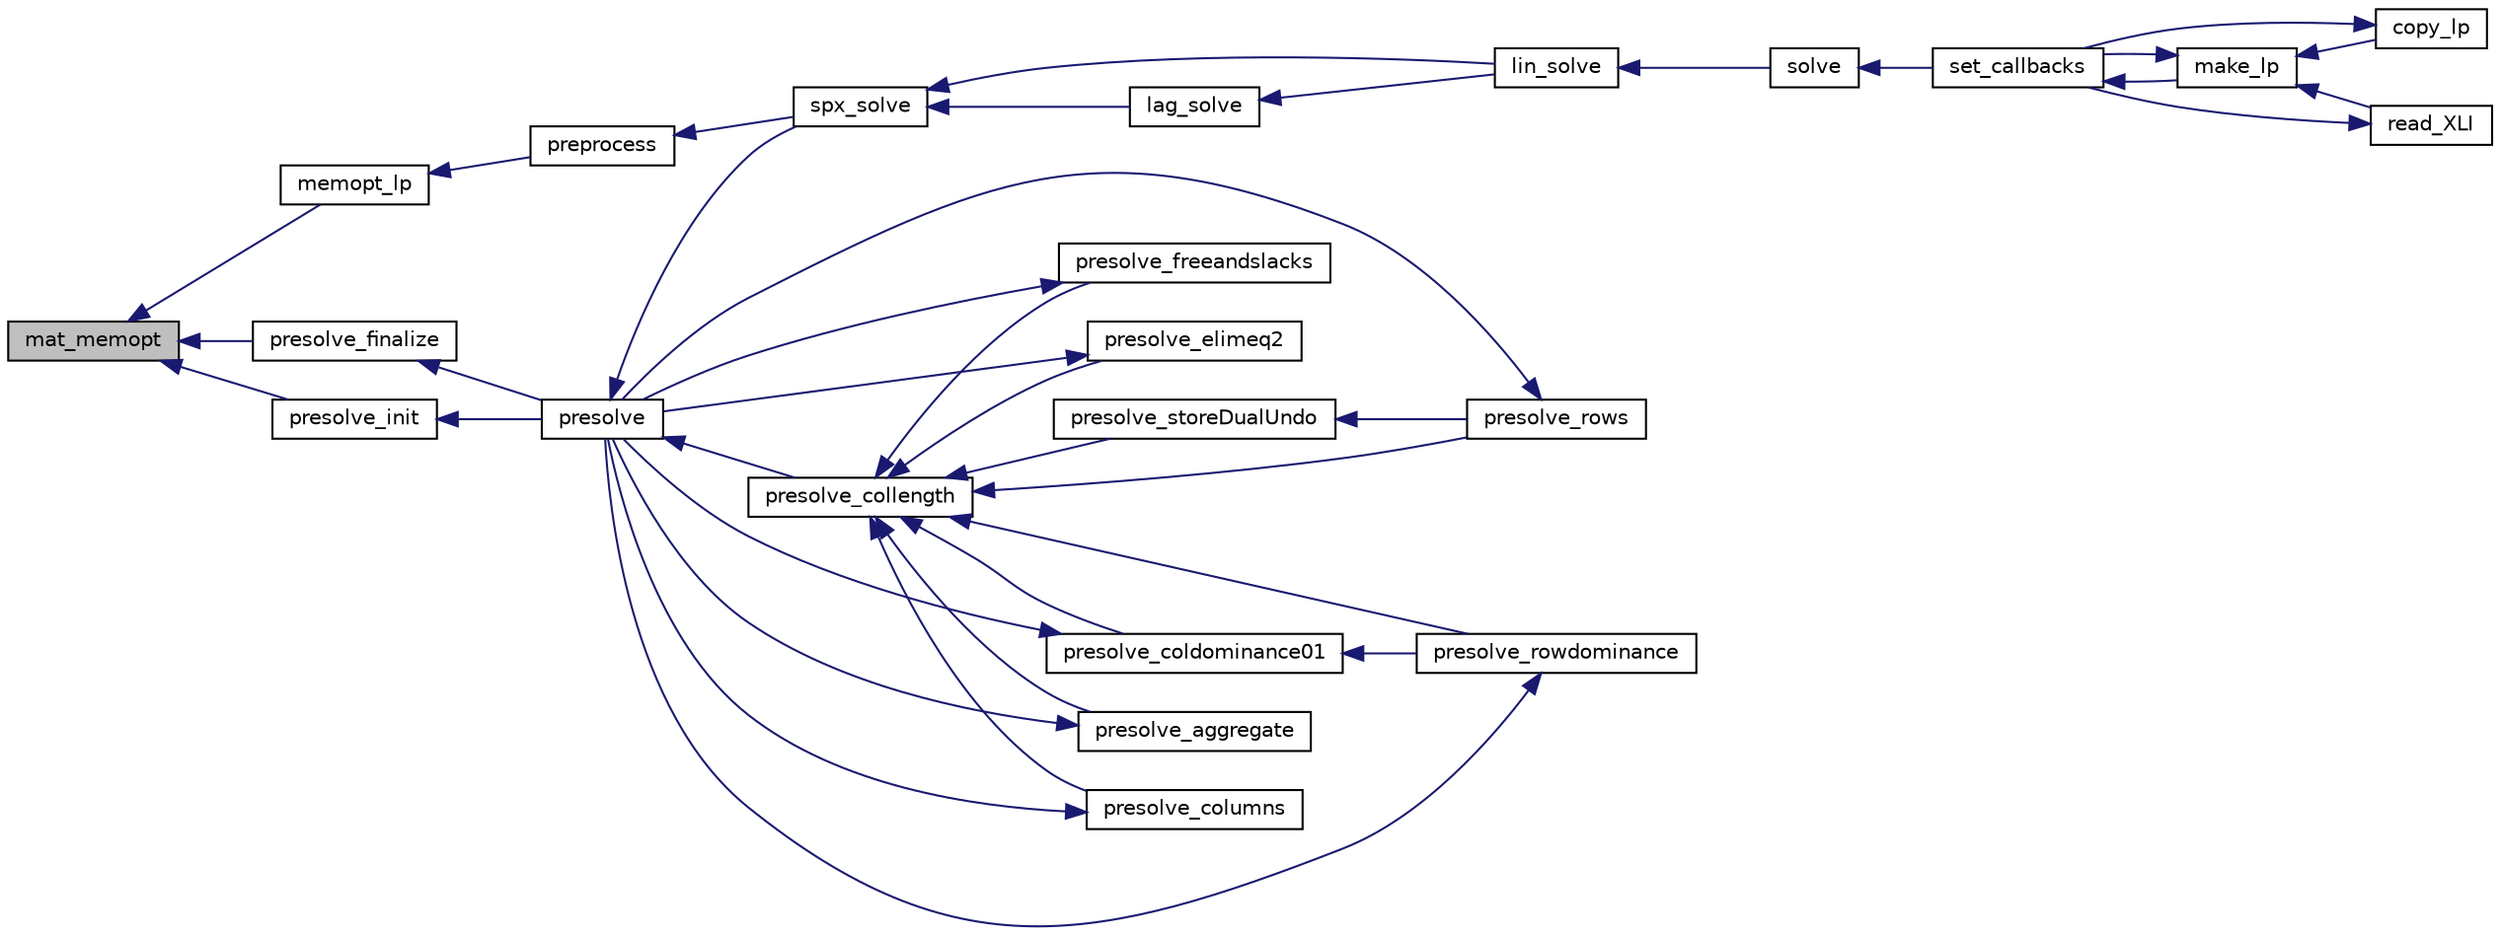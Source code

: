 digraph "mat_memopt"
{
  edge [fontname="Helvetica",fontsize="10",labelfontname="Helvetica",labelfontsize="10"];
  node [fontname="Helvetica",fontsize="10",shape=record];
  rankdir="LR";
  Node1870 [label="mat_memopt",height=0.2,width=0.4,color="black", fillcolor="grey75", style="filled", fontcolor="black"];
  Node1870 -> Node1871 [dir="back",color="midnightblue",fontsize="10",style="solid",fontname="Helvetica"];
  Node1871 [label="memopt_lp",height=0.2,width=0.4,color="black", fillcolor="white", style="filled",URL="$df/df7/lp__lib_8h.html#af9340fa7c8926c39b68325dcef47a2eb"];
  Node1871 -> Node1872 [dir="back",color="midnightblue",fontsize="10",style="solid",fontname="Helvetica"];
  Node1872 [label="preprocess",height=0.2,width=0.4,color="black", fillcolor="white", style="filled",URL="$df/df7/lp__lib_8h.html#a97c637125d89c31df9c86d5b091567be"];
  Node1872 -> Node1873 [dir="back",color="midnightblue",fontsize="10",style="solid",fontname="Helvetica"];
  Node1873 [label="spx_solve",height=0.2,width=0.4,color="black", fillcolor="white", style="filled",URL="$d1/d0a/lp__simplex_8h.html#a3effc8b68c1fb21095e7324d83d0dbf7"];
  Node1873 -> Node1874 [dir="back",color="midnightblue",fontsize="10",style="solid",fontname="Helvetica"];
  Node1874 [label="lag_solve",height=0.2,width=0.4,color="black", fillcolor="white", style="filled",URL="$d1/d0a/lp__simplex_8h.html#a320e9e82c06466267a7cb7844c7767b8"];
  Node1874 -> Node1875 [dir="back",color="midnightblue",fontsize="10",style="solid",fontname="Helvetica"];
  Node1875 [label="lin_solve",height=0.2,width=0.4,color="black", fillcolor="white", style="filled",URL="$d1/d0a/lp__simplex_8h.html#a794b0beb471eb7ece9a694717b65b947"];
  Node1875 -> Node1876 [dir="back",color="midnightblue",fontsize="10",style="solid",fontname="Helvetica"];
  Node1876 [label="solve",height=0.2,width=0.4,color="black", fillcolor="white", style="filled",URL="$df/df7/lp__lib_8h.html#a0f4da3a192397e77e6fe92704d4fad3f"];
  Node1876 -> Node1877 [dir="back",color="midnightblue",fontsize="10",style="solid",fontname="Helvetica"];
  Node1877 [label="set_callbacks",height=0.2,width=0.4,color="black", fillcolor="white", style="filled",URL="$df/df7/lp__lib_8h.html#a929e8acb9704f61e16927c915c15cd07"];
  Node1877 -> Node1878 [dir="back",color="midnightblue",fontsize="10",style="solid",fontname="Helvetica"];
  Node1878 [label="make_lp",height=0.2,width=0.4,color="black", fillcolor="white", style="filled",URL="$df/df7/lp__lib_8h.html#a68a0333d84dd944f67e2a0ec72e346a9"];
  Node1878 -> Node1879 [dir="back",color="midnightblue",fontsize="10",style="solid",fontname="Helvetica"];
  Node1879 [label="copy_lp",height=0.2,width=0.4,color="black", fillcolor="white", style="filled",URL="$df/df7/lp__lib_8h.html#aca83ecdbc200b414db491306f3070ae9"];
  Node1879 -> Node1877 [dir="back",color="midnightblue",fontsize="10",style="solid",fontname="Helvetica"];
  Node1878 -> Node1877 [dir="back",color="midnightblue",fontsize="10",style="solid",fontname="Helvetica"];
  Node1878 -> Node1880 [dir="back",color="midnightblue",fontsize="10",style="solid",fontname="Helvetica"];
  Node1880 [label="read_XLI",height=0.2,width=0.4,color="black", fillcolor="white", style="filled",URL="$df/df7/lp__lib_8h.html#a351dd803960ab0dae2b39f2c65d3a58d"];
  Node1880 -> Node1877 [dir="back",color="midnightblue",fontsize="10",style="solid",fontname="Helvetica"];
  Node1873 -> Node1875 [dir="back",color="midnightblue",fontsize="10",style="solid",fontname="Helvetica"];
  Node1870 -> Node1881 [dir="back",color="midnightblue",fontsize="10",style="solid",fontname="Helvetica"];
  Node1881 [label="presolve_init",height=0.2,width=0.4,color="black", fillcolor="white", style="filled",URL="$da/dae/lp__presolve_8h.html#a854fa4c78231c9e385b30fa1b0b6b89a"];
  Node1881 -> Node1882 [dir="back",color="midnightblue",fontsize="10",style="solid",fontname="Helvetica"];
  Node1882 [label="presolve",height=0.2,width=0.4,color="black", fillcolor="white", style="filled",URL="$da/dae/lp__presolve_8h.html#a63c9f891fb867de51e44d08313fdd585"];
  Node1882 -> Node1883 [dir="back",color="midnightblue",fontsize="10",style="solid",fontname="Helvetica"];
  Node1883 [label="presolve_collength",height=0.2,width=0.4,color="black", fillcolor="white", style="filled",URL="$da/dae/lp__presolve_8h.html#a58b595e285879c5d2996a0a6247d9389"];
  Node1883 -> Node1884 [dir="back",color="midnightblue",fontsize="10",style="solid",fontname="Helvetica"];
  Node1884 [label="presolve_storeDualUndo",height=0.2,width=0.4,color="black", fillcolor="white", style="filled",URL="$d3/da5/lp__presolve_8c.html#a1aba0570d1275e34fbd173aa558c4c14"];
  Node1884 -> Node1885 [dir="back",color="midnightblue",fontsize="10",style="solid",fontname="Helvetica"];
  Node1885 [label="presolve_rows",height=0.2,width=0.4,color="black", fillcolor="white", style="filled",URL="$d3/da5/lp__presolve_8c.html#a93c32e563cfede02af08bd1a3d46bd6d"];
  Node1885 -> Node1882 [dir="back",color="midnightblue",fontsize="10",style="solid",fontname="Helvetica"];
  Node1883 -> Node1886 [dir="back",color="midnightblue",fontsize="10",style="solid",fontname="Helvetica"];
  Node1886 [label="presolve_elimeq2",height=0.2,width=0.4,color="black", fillcolor="white", style="filled",URL="$d3/da5/lp__presolve_8c.html#a7844c56aa332fe22274fffac21b497b8"];
  Node1886 -> Node1882 [dir="back",color="midnightblue",fontsize="10",style="solid",fontname="Helvetica"];
  Node1883 -> Node1887 [dir="back",color="midnightblue",fontsize="10",style="solid",fontname="Helvetica"];
  Node1887 [label="presolve_rowdominance",height=0.2,width=0.4,color="black", fillcolor="white", style="filled",URL="$d3/da5/lp__presolve_8c.html#a7e03acd96990d99539251375f7faff4a"];
  Node1887 -> Node1882 [dir="back",color="midnightblue",fontsize="10",style="solid",fontname="Helvetica"];
  Node1883 -> Node1888 [dir="back",color="midnightblue",fontsize="10",style="solid",fontname="Helvetica"];
  Node1888 [label="presolve_coldominance01",height=0.2,width=0.4,color="black", fillcolor="white", style="filled",URL="$d3/da5/lp__presolve_8c.html#a38ba8dae4e0bbdd4ab2ab77f7d146596"];
  Node1888 -> Node1887 [dir="back",color="midnightblue",fontsize="10",style="solid",fontname="Helvetica"];
  Node1888 -> Node1882 [dir="back",color="midnightblue",fontsize="10",style="solid",fontname="Helvetica"];
  Node1883 -> Node1889 [dir="back",color="midnightblue",fontsize="10",style="solid",fontname="Helvetica"];
  Node1889 [label="presolve_aggregate",height=0.2,width=0.4,color="black", fillcolor="white", style="filled",URL="$d3/da5/lp__presolve_8c.html#accb9e4202e7222ff4aba91e3c15efa73"];
  Node1889 -> Node1882 [dir="back",color="midnightblue",fontsize="10",style="solid",fontname="Helvetica"];
  Node1883 -> Node1890 [dir="back",color="midnightblue",fontsize="10",style="solid",fontname="Helvetica"];
  Node1890 [label="presolve_columns",height=0.2,width=0.4,color="black", fillcolor="white", style="filled",URL="$d3/da5/lp__presolve_8c.html#ada5e067bb25106a6d8ecd75d23be8600"];
  Node1890 -> Node1882 [dir="back",color="midnightblue",fontsize="10",style="solid",fontname="Helvetica"];
  Node1883 -> Node1891 [dir="back",color="midnightblue",fontsize="10",style="solid",fontname="Helvetica"];
  Node1891 [label="presolve_freeandslacks",height=0.2,width=0.4,color="black", fillcolor="white", style="filled",URL="$d3/da5/lp__presolve_8c.html#a62d34320b14c8946670a7fc73a04828a"];
  Node1891 -> Node1882 [dir="back",color="midnightblue",fontsize="10",style="solid",fontname="Helvetica"];
  Node1883 -> Node1885 [dir="back",color="midnightblue",fontsize="10",style="solid",fontname="Helvetica"];
  Node1882 -> Node1873 [dir="back",color="midnightblue",fontsize="10",style="solid",fontname="Helvetica"];
  Node1870 -> Node1892 [dir="back",color="midnightblue",fontsize="10",style="solid",fontname="Helvetica"];
  Node1892 [label="presolve_finalize",height=0.2,width=0.4,color="black", fillcolor="white", style="filled",URL="$d3/da5/lp__presolve_8c.html#a46c3fddf42b480372a735f9cc14c5c38"];
  Node1892 -> Node1882 [dir="back",color="midnightblue",fontsize="10",style="solid",fontname="Helvetica"];
}
